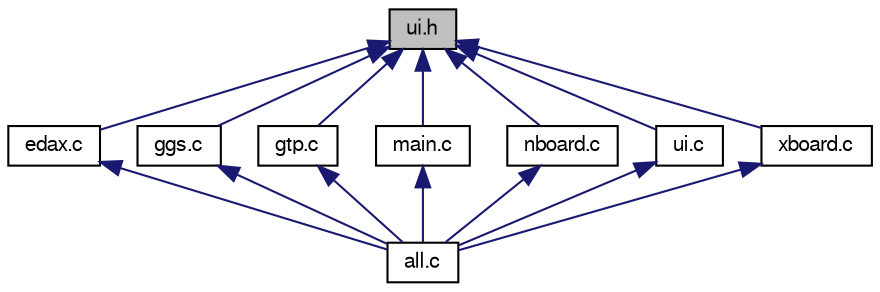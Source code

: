 digraph "ui.h"
{
 // LATEX_PDF_SIZE
  bgcolor="transparent";
  edge [fontname="FreeSans",fontsize="10",labelfontname="FreeSans",labelfontsize="10"];
  node [fontname="FreeSans",fontsize="10",shape=record];
  Node1 [label="ui.h",height=0.2,width=0.4,color="black", fillcolor="grey75", style="filled", fontcolor="black",tooltip="User interface header."];
  Node1 -> Node2 [dir="back",color="midnightblue",fontsize="10",style="solid",fontname="FreeSans"];
  Node2 [label="edax.c",height=0.2,width=0.4,color="black",URL="$edax_8c.html",tooltip="Edax protocol."];
  Node2 -> Node3 [dir="back",color="midnightblue",fontsize="10",style="solid",fontname="FreeSans"];
  Node3 [label="all.c",height=0.2,width=0.4,color="black",URL="$all_8c.html",tooltip="Gather all other files to facilitate compiler inter-procedural optimization."];
  Node1 -> Node4 [dir="back",color="midnightblue",fontsize="10",style="solid",fontname="FreeSans"];
  Node4 [label="ggs.c",height=0.2,width=0.4,color="black",URL="$ggs_8c.html",tooltip=" "];
  Node4 -> Node3 [dir="back",color="midnightblue",fontsize="10",style="solid",fontname="FreeSans"];
  Node1 -> Node5 [dir="back",color="midnightblue",fontsize="10",style="solid",fontname="FreeSans"];
  Node5 [label="gtp.c",height=0.2,width=0.4,color="black",URL="$gtp_8c.html",tooltip=" "];
  Node5 -> Node3 [dir="back",color="midnightblue",fontsize="10",style="solid",fontname="FreeSans"];
  Node1 -> Node6 [dir="back",color="midnightblue",fontsize="10",style="solid",fontname="FreeSans"];
  Node6 [label="main.c",height=0.2,width=0.4,color="black",URL="$main_8c.html",tooltip="Main file."];
  Node6 -> Node3 [dir="back",color="midnightblue",fontsize="10",style="solid",fontname="FreeSans"];
  Node1 -> Node7 [dir="back",color="midnightblue",fontsize="10",style="solid",fontname="FreeSans"];
  Node7 [label="nboard.c",height=0.2,width=0.4,color="black",URL="$nboard_8c.html",tooltip=" "];
  Node7 -> Node3 [dir="back",color="midnightblue",fontsize="10",style="solid",fontname="FreeSans"];
  Node1 -> Node8 [dir="back",color="midnightblue",fontsize="10",style="solid",fontname="FreeSans"];
  Node8 [label="ui.c",height=0.2,width=0.4,color="black",URL="$ui_8c.html",tooltip="User interface."];
  Node8 -> Node3 [dir="back",color="midnightblue",fontsize="10",style="solid",fontname="FreeSans"];
  Node1 -> Node9 [dir="back",color="midnightblue",fontsize="10",style="solid",fontname="FreeSans"];
  Node9 [label="xboard.c",height=0.2,width=0.4,color="black",URL="$xboard_8c.html",tooltip="xboard protocol."];
  Node9 -> Node3 [dir="back",color="midnightblue",fontsize="10",style="solid",fontname="FreeSans"];
}
